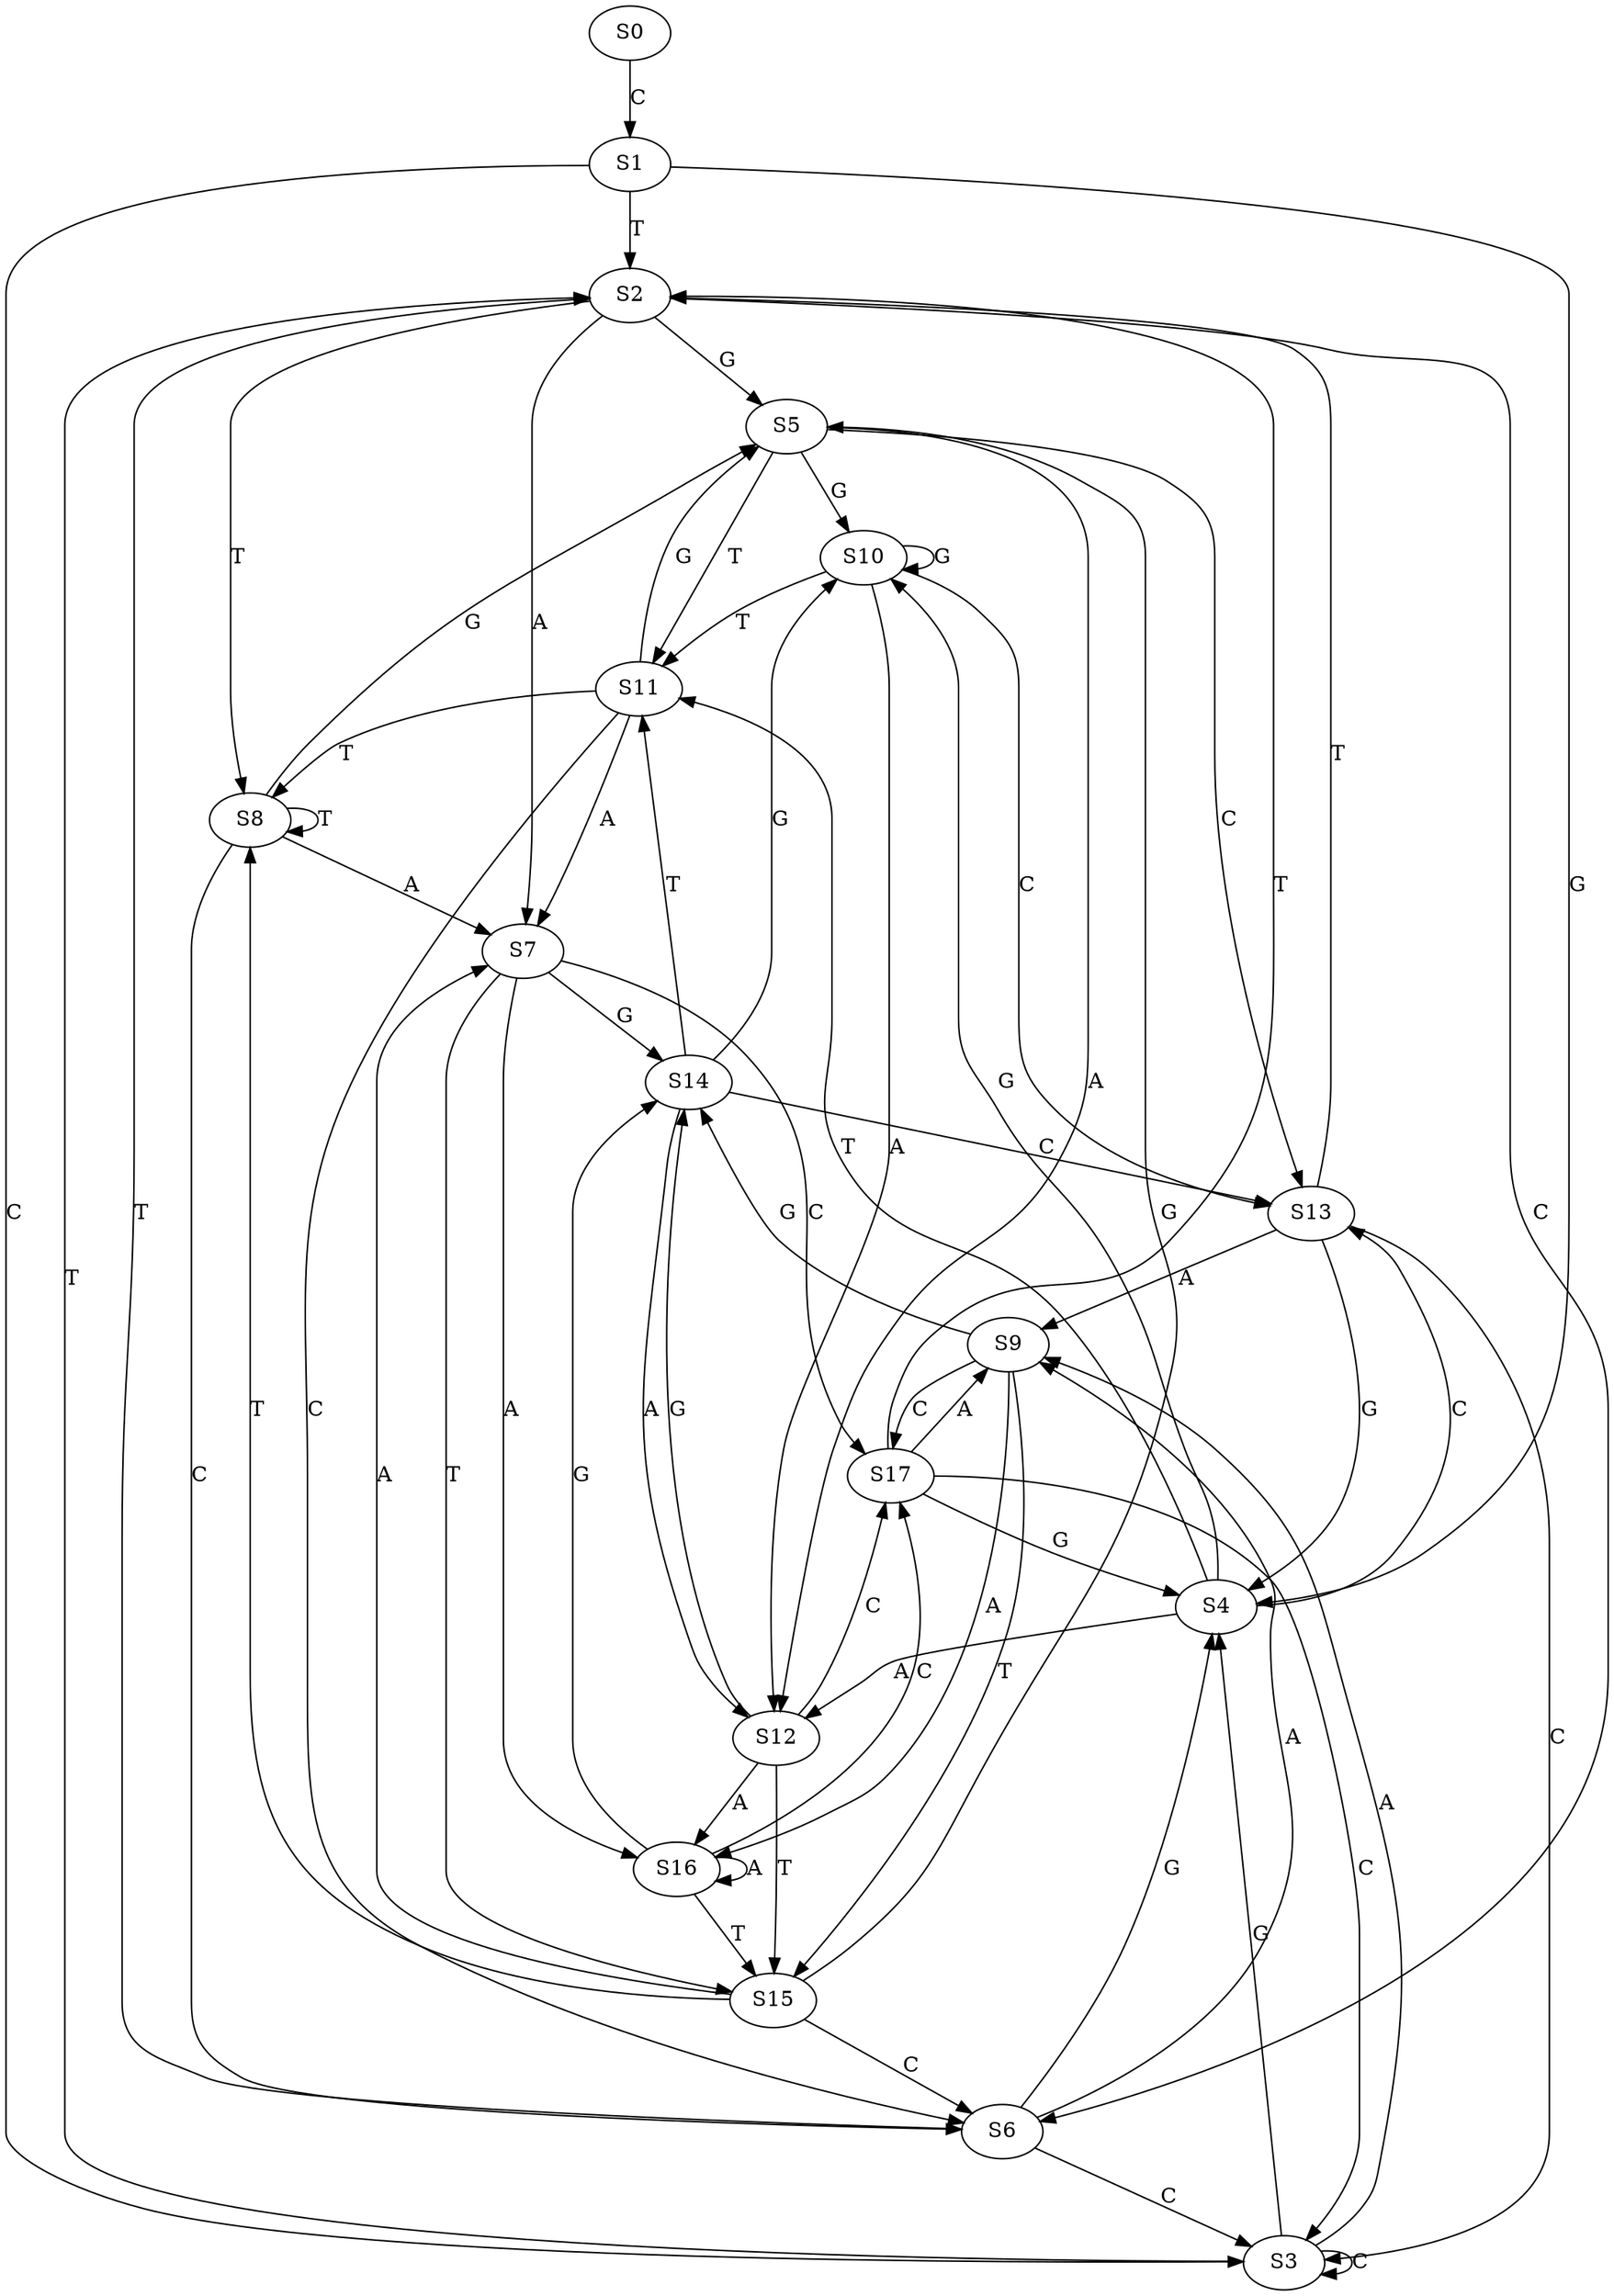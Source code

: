 strict digraph  {
	S0 -> S1 [ label = C ];
	S1 -> S2 [ label = T ];
	S1 -> S3 [ label = C ];
	S1 -> S4 [ label = G ];
	S2 -> S5 [ label = G ];
	S2 -> S6 [ label = C ];
	S2 -> S7 [ label = A ];
	S2 -> S8 [ label = T ];
	S3 -> S4 [ label = G ];
	S3 -> S3 [ label = C ];
	S3 -> S9 [ label = A ];
	S3 -> S2 [ label = T ];
	S4 -> S10 [ label = G ];
	S4 -> S11 [ label = T ];
	S4 -> S12 [ label = A ];
	S4 -> S13 [ label = C ];
	S5 -> S12 [ label = A ];
	S5 -> S11 [ label = T ];
	S5 -> S13 [ label = C ];
	S5 -> S10 [ label = G ];
	S6 -> S2 [ label = T ];
	S6 -> S4 [ label = G ];
	S6 -> S3 [ label = C ];
	S6 -> S9 [ label = A ];
	S7 -> S14 [ label = G ];
	S7 -> S15 [ label = T ];
	S7 -> S16 [ label = A ];
	S7 -> S17 [ label = C ];
	S8 -> S6 [ label = C ];
	S8 -> S5 [ label = G ];
	S8 -> S8 [ label = T ];
	S8 -> S7 [ label = A ];
	S9 -> S14 [ label = G ];
	S9 -> S15 [ label = T ];
	S9 -> S17 [ label = C ];
	S9 -> S16 [ label = A ];
	S10 -> S12 [ label = A ];
	S10 -> S11 [ label = T ];
	S10 -> S10 [ label = G ];
	S10 -> S13 [ label = C ];
	S11 -> S7 [ label = A ];
	S11 -> S6 [ label = C ];
	S11 -> S5 [ label = G ];
	S11 -> S8 [ label = T ];
	S12 -> S14 [ label = G ];
	S12 -> S16 [ label = A ];
	S12 -> S17 [ label = C ];
	S12 -> S15 [ label = T ];
	S13 -> S3 [ label = C ];
	S13 -> S2 [ label = T ];
	S13 -> S4 [ label = G ];
	S13 -> S9 [ label = A ];
	S14 -> S11 [ label = T ];
	S14 -> S10 [ label = G ];
	S14 -> S12 [ label = A ];
	S14 -> S13 [ label = C ];
	S15 -> S7 [ label = A ];
	S15 -> S6 [ label = C ];
	S15 -> S8 [ label = T ];
	S15 -> S5 [ label = G ];
	S16 -> S15 [ label = T ];
	S16 -> S17 [ label = C ];
	S16 -> S14 [ label = G ];
	S16 -> S16 [ label = A ];
	S17 -> S9 [ label = A ];
	S17 -> S2 [ label = T ];
	S17 -> S3 [ label = C ];
	S17 -> S4 [ label = G ];
}
